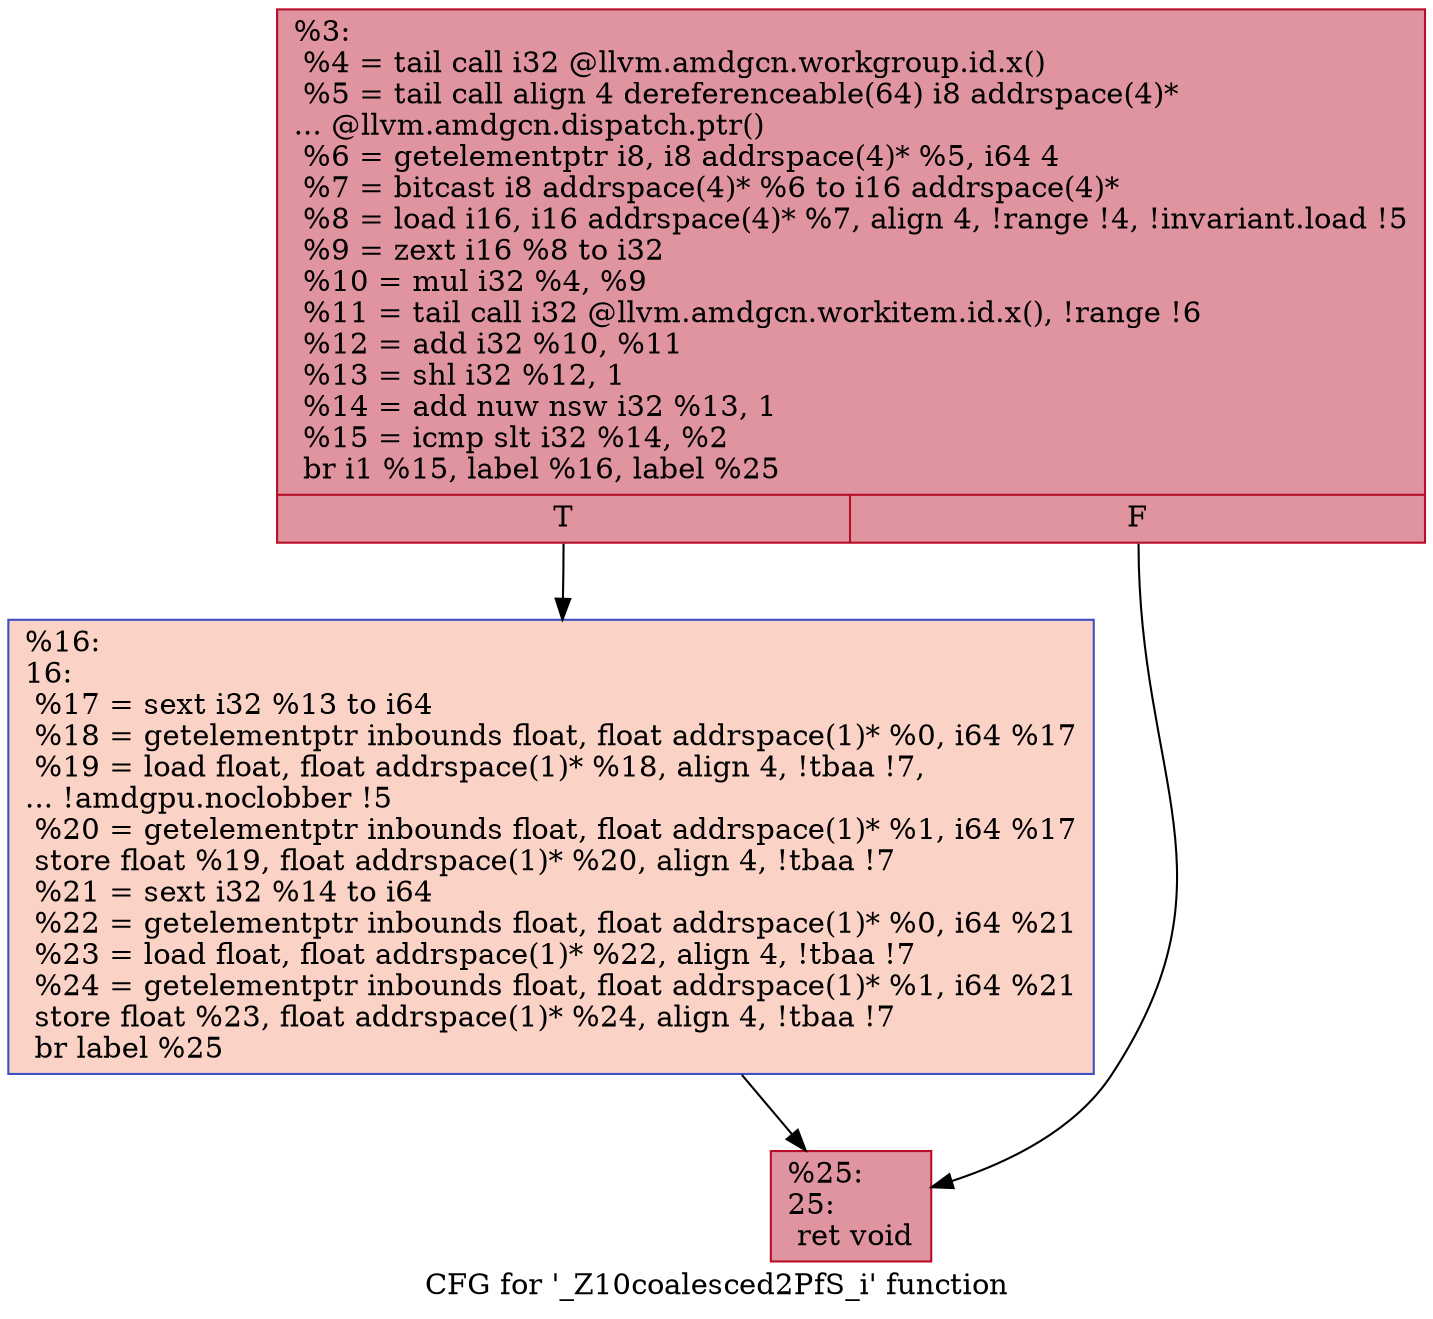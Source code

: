 digraph "CFG for '_Z10coalesced2PfS_i' function" {
	label="CFG for '_Z10coalesced2PfS_i' function";

	Node0x4bb5150 [shape=record,color="#b70d28ff", style=filled, fillcolor="#b70d2870",label="{%3:\l  %4 = tail call i32 @llvm.amdgcn.workgroup.id.x()\l  %5 = tail call align 4 dereferenceable(64) i8 addrspace(4)*\l... @llvm.amdgcn.dispatch.ptr()\l  %6 = getelementptr i8, i8 addrspace(4)* %5, i64 4\l  %7 = bitcast i8 addrspace(4)* %6 to i16 addrspace(4)*\l  %8 = load i16, i16 addrspace(4)* %7, align 4, !range !4, !invariant.load !5\l  %9 = zext i16 %8 to i32\l  %10 = mul i32 %4, %9\l  %11 = tail call i32 @llvm.amdgcn.workitem.id.x(), !range !6\l  %12 = add i32 %10, %11\l  %13 = shl i32 %12, 1\l  %14 = add nuw nsw i32 %13, 1\l  %15 = icmp slt i32 %14, %2\l  br i1 %15, label %16, label %25\l|{<s0>T|<s1>F}}"];
	Node0x4bb5150:s0 -> Node0x4bb7170;
	Node0x4bb5150:s1 -> Node0x4bb7200;
	Node0x4bb7170 [shape=record,color="#3d50c3ff", style=filled, fillcolor="#f59c7d70",label="{%16:\l16:                                               \l  %17 = sext i32 %13 to i64\l  %18 = getelementptr inbounds float, float addrspace(1)* %0, i64 %17\l  %19 = load float, float addrspace(1)* %18, align 4, !tbaa !7,\l... !amdgpu.noclobber !5\l  %20 = getelementptr inbounds float, float addrspace(1)* %1, i64 %17\l  store float %19, float addrspace(1)* %20, align 4, !tbaa !7\l  %21 = sext i32 %14 to i64\l  %22 = getelementptr inbounds float, float addrspace(1)* %0, i64 %21\l  %23 = load float, float addrspace(1)* %22, align 4, !tbaa !7\l  %24 = getelementptr inbounds float, float addrspace(1)* %1, i64 %21\l  store float %23, float addrspace(1)* %24, align 4, !tbaa !7\l  br label %25\l}"];
	Node0x4bb7170 -> Node0x4bb7200;
	Node0x4bb7200 [shape=record,color="#b70d28ff", style=filled, fillcolor="#b70d2870",label="{%25:\l25:                                               \l  ret void\l}"];
}
